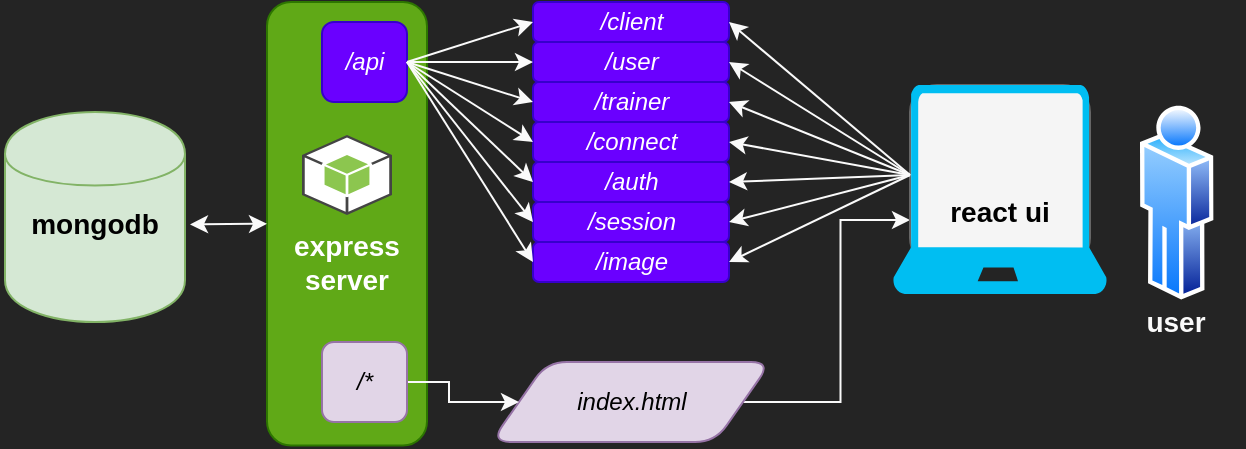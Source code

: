 <mxfile version="14.3.1" type="device"><diagram id="FLI0NoziqBEQvXrS5Zmn" name="Page-1"><mxGraphModel dx="694" dy="429" grid="0" gridSize="10" guides="1" tooltips="1" connect="1" arrows="1" fold="1" page="1" pageScale="1" pageWidth="850" pageHeight="1100" background="#242424" math="0" shadow="0"><root><mxCell id="0"/><mxCell id="1" parent="0"/><mxCell id="ibQHkrTtrVIRLrsM37KW-2" value="" style="shape=cylinder;whiteSpace=wrap;html=1;boundedLbl=1;backgroundOutline=1;fillColor=#d5e8d4;strokeColor=#82b366;" parent="1" vertex="1"><mxGeometry x="61.5" y="145" width="90" height="105" as="geometry"/></mxCell><mxCell id="GNkhTop0i5TEjKrxB6lH-10" style="edgeStyle=orthogonalEdgeStyle;rounded=0;orthogonalLoop=1;jettySize=auto;html=1;entryX=0;entryY=0.75;entryDx=0;entryDy=0;strokeColor=#FAFAFA;fontStyle=0" parent="1" source="ibQHkrTtrVIRLrsM37KW-3" target="ibQHkrTtrVIRLrsM37KW-13" edge="1"><mxGeometry relative="1" as="geometry"/></mxCell><mxCell id="ibQHkrTtrVIRLrsM37KW-3" value="index.html" style="shape=parallelogram;perimeter=parallelogramPerimeter;whiteSpace=wrap;html=1;fillColor=#e1d5e7;strokeColor=#9673a6;rounded=1;fontStyle=2" parent="1" vertex="1"><mxGeometry x="304.5" y="270" width="140" height="40" as="geometry"/></mxCell><mxCell id="ibQHkrTtrVIRLrsM37KW-8" value="" style="rounded=1;whiteSpace=wrap;html=1;fillColor=#60a917;strokeColor=#2D7600;fontColor=#ffffff;" parent="1" vertex="1"><mxGeometry x="192.5" y="90" width="80" height="221.75" as="geometry"/></mxCell><mxCell id="ibQHkrTtrVIRLrsM37KW-10" style="edgeStyle=orthogonalEdgeStyle;rounded=0;orthogonalLoop=1;jettySize=auto;html=1;entryX=0;entryY=0.5;entryDx=0;entryDy=0;strokeColor=#FAFAFA;" parent="1" source="ibQHkrTtrVIRLrsM37KW-9" target="ibQHkrTtrVIRLrsM37KW-3" edge="1"><mxGeometry relative="1" as="geometry"/></mxCell><mxCell id="ibQHkrTtrVIRLrsM37KW-9" value="/*" style="rounded=1;whiteSpace=wrap;html=1;fillColor=#e1d5e7;strokeColor=#9673a6;fontStyle=2" parent="1" vertex="1"><mxGeometry x="220" y="260" width="42.5" height="40" as="geometry"/></mxCell><mxCell id="ibQHkrTtrVIRLrsM37KW-11" value="/api" style="rounded=1;whiteSpace=wrap;html=1;fillColor=#6a00ff;strokeColor=#3700CC;fontColor=#ffffff;fontStyle=2" parent="1" vertex="1"><mxGeometry x="220" y="100" width="42.5" height="40" as="geometry"/></mxCell><mxCell id="ibQHkrTtrVIRLrsM37KW-13" value="" style="whiteSpace=wrap;html=1;aspect=fixed;rounded=1;fillColor=#f5f5f5;strokeColor=#666666;fontColor=#333333;" parent="1" vertex="1"><mxGeometry x="514" y="131.5" width="90" height="90" as="geometry"/></mxCell><mxCell id="ibQHkrTtrVIRLrsM37KW-19" value="/client" style="rounded=1;whiteSpace=wrap;html=1;fillColor=#6a00ff;strokeColor=#3700CC;fontColor=#ffffff;fontStyle=2" parent="1" vertex="1"><mxGeometry x="325.5" y="90" width="98" height="20" as="geometry"/></mxCell><mxCell id="ibQHkrTtrVIRLrsM37KW-20" value="/user" style="rounded=1;whiteSpace=wrap;html=1;fillColor=#6a00ff;strokeColor=#3700CC;fontColor=#ffffff;fontStyle=2" parent="1" vertex="1"><mxGeometry x="325.5" y="110" width="98" height="20" as="geometry"/></mxCell><mxCell id="ibQHkrTtrVIRLrsM37KW-21" value="/trainer" style="rounded=1;whiteSpace=wrap;html=1;fillColor=#6a00ff;strokeColor=#3700CC;fontColor=#ffffff;fontStyle=2" parent="1" vertex="1"><mxGeometry x="325.5" y="130" width="98" height="20" as="geometry"/></mxCell><mxCell id="ibQHkrTtrVIRLrsM37KW-22" value="/connect&lt;span style=&quot;font-family: &amp;quot;helvetica&amp;quot; , &amp;quot;arial&amp;quot; , sans-serif ; font-size: 0px ; white-space: nowrap&quot;&gt;%3CmxGraphModel%3E%3Croot%3E%3CmxCell%20id%3D%220%22%2F%3E%3CmxCell%20id%3D%221%22%20parent%3D%220%22%2F%3E%3CmxCell%20id%3D%222%22%20value%3D%22%2Fclient%22%20style%3D%22rounded%3D0%3BwhiteSpace%3Dwrap%3Bhtml%3D1%3B%22%20vertex%3D%221%22%20parent%3D%221%22%3E%3CmxGeometry%20x%3D%22182%22%20y%3D%22100%22%20width%3D%2298%22%20height%3D%2220%22%20as%3D%22geometry%22%2F%3E%3C%2FmxCell%3E%3C%2Froot%3E%3C%2FmxGraphModel%3E&lt;/span&gt;" style="rounded=1;whiteSpace=wrap;html=1;fillColor=#6a00ff;strokeColor=#3700CC;fontColor=#ffffff;fontStyle=2" parent="1" vertex="1"><mxGeometry x="325.5" y="150" width="98" height="20" as="geometry"/></mxCell><mxCell id="ibQHkrTtrVIRLrsM37KW-23" value="/auth" style="rounded=1;whiteSpace=wrap;html=1;fillColor=#6a00ff;strokeColor=#3700CC;fontColor=#ffffff;fontStyle=2" parent="1" vertex="1"><mxGeometry x="325.5" y="170" width="98" height="20" as="geometry"/></mxCell><mxCell id="ibQHkrTtrVIRLrsM37KW-24" value="/session" style="rounded=1;whiteSpace=wrap;html=1;fillColor=#6a00ff;strokeColor=#3700CC;fontColor=#ffffff;fontStyle=2" parent="1" vertex="1"><mxGeometry x="325.5" y="190" width="98" height="20" as="geometry"/></mxCell><mxCell id="ibQHkrTtrVIRLrsM37KW-25" value="/image" style="rounded=1;whiteSpace=wrap;html=1;fillColor=#6a00ff;strokeColor=#3700CC;fontColor=#ffffff;fontStyle=2" parent="1" vertex="1"><mxGeometry x="325.5" y="210" width="98" height="20" as="geometry"/></mxCell><mxCell id="ibQHkrTtrVIRLrsM37KW-34" value="" style="endArrow=classic;html=1;entryX=0;entryY=0.5;entryDx=0;entryDy=0;exitX=1;exitY=0.5;exitDx=0;exitDy=0;strokeColor=#FAFAFA;" parent="1" source="ibQHkrTtrVIRLrsM37KW-11" target="ibQHkrTtrVIRLrsM37KW-20" edge="1"><mxGeometry width="50" height="50" relative="1" as="geometry"><mxPoint x="262.5" y="200" as="sourcePoint"/><mxPoint x="262.5" y="140" as="targetPoint"/></mxGeometry></mxCell><mxCell id="ibQHkrTtrVIRLrsM37KW-35" value="" style="endArrow=classic;html=1;exitX=1;exitY=0.5;exitDx=0;exitDy=0;entryX=0;entryY=0.5;entryDx=0;entryDy=0;strokeColor=#FAFAFA;" parent="1" source="ibQHkrTtrVIRLrsM37KW-11" target="ibQHkrTtrVIRLrsM37KW-19" edge="1"><mxGeometry width="50" height="50" relative="1" as="geometry"><mxPoint x="275.5" y="170" as="sourcePoint"/><mxPoint x="272.5" y="120" as="targetPoint"/></mxGeometry></mxCell><mxCell id="ibQHkrTtrVIRLrsM37KW-36" value="" style="endArrow=classic;html=1;entryX=0;entryY=0.5;entryDx=0;entryDy=0;exitX=1;exitY=0.5;exitDx=0;exitDy=0;strokeColor=#FAFAFA;" parent="1" source="ibQHkrTtrVIRLrsM37KW-11" target="ibQHkrTtrVIRLrsM37KW-25" edge="1"><mxGeometry width="50" height="50" relative="1" as="geometry"><mxPoint x="262.5" y="200" as="sourcePoint"/><mxPoint x="192.5" y="470" as="targetPoint"/></mxGeometry></mxCell><mxCell id="ibQHkrTtrVIRLrsM37KW-37" value="" style="endArrow=classic;html=1;entryX=0;entryY=0.5;entryDx=0;entryDy=0;exitX=1;exitY=0.5;exitDx=0;exitDy=0;strokeColor=#FAFAFA;" parent="1" source="ibQHkrTtrVIRLrsM37KW-11" target="ibQHkrTtrVIRLrsM37KW-24" edge="1"><mxGeometry width="50" height="50" relative="1" as="geometry"><mxPoint x="142.5" y="520" as="sourcePoint"/><mxPoint x="192.5" y="470" as="targetPoint"/></mxGeometry></mxCell><mxCell id="ibQHkrTtrVIRLrsM37KW-38" value="" style="endArrow=classic;html=1;entryX=0;entryY=0.5;entryDx=0;entryDy=0;exitX=1;exitY=0.5;exitDx=0;exitDy=0;strokeColor=#FAFAFA;" parent="1" source="ibQHkrTtrVIRLrsM37KW-11" target="ibQHkrTtrVIRLrsM37KW-22" edge="1"><mxGeometry width="50" height="50" relative="1" as="geometry"><mxPoint x="262.5" y="200" as="sourcePoint"/><mxPoint x="192.5" y="470" as="targetPoint"/></mxGeometry></mxCell><mxCell id="ibQHkrTtrVIRLrsM37KW-39" value="" style="endArrow=classic;html=1;entryX=0;entryY=0.5;entryDx=0;entryDy=0;exitX=1;exitY=0.5;exitDx=0;exitDy=0;strokeColor=#FAFAFA;" parent="1" source="ibQHkrTtrVIRLrsM37KW-11" target="ibQHkrTtrVIRLrsM37KW-21" edge="1"><mxGeometry width="50" height="50" relative="1" as="geometry"><mxPoint x="262.5" y="200" as="sourcePoint"/><mxPoint x="322.5" y="160" as="targetPoint"/></mxGeometry></mxCell><mxCell id="GNkhTop0i5TEjKrxB6lH-1" value="" style="aspect=fixed;perimeter=ellipsePerimeter;html=1;align=center;shadow=0;dashed=0;spacingTop=3;image;image=img/lib/active_directory/user.svg;" parent="1" vertex="1"><mxGeometry x="629" y="140.56" width="36.8" height="99.44" as="geometry"/></mxCell><mxCell id="GNkhTop0i5TEjKrxB6lH-4" value="" style="endArrow=classic;html=1;entryX=0;entryY=0.5;entryDx=0;entryDy=0;exitX=1;exitY=0.5;exitDx=0;exitDy=0;strokeColor=#FAFAFA;" parent="1" source="ibQHkrTtrVIRLrsM37KW-11" target="ibQHkrTtrVIRLrsM37KW-23" edge="1"><mxGeometry width="50" height="50" relative="1" as="geometry"><mxPoint x="262.5" y="160" as="sourcePoint"/><mxPoint x="342.5" y="190" as="targetPoint"/></mxGeometry></mxCell><mxCell id="GNkhTop0i5TEjKrxB6lH-26" value="" style="endArrow=classic;html=1;exitX=0;exitY=0.5;exitDx=0;exitDy=0;entryX=1;entryY=0.5;entryDx=0;entryDy=0;strokeColor=#FAFAFA;" parent="1" source="ibQHkrTtrVIRLrsM37KW-13" target="ibQHkrTtrVIRLrsM37KW-19" edge="1"><mxGeometry width="50" height="50" relative="1" as="geometry"><mxPoint x="322.5" y="250" as="sourcePoint"/><mxPoint x="462.5" y="160" as="targetPoint"/></mxGeometry></mxCell><mxCell id="GNkhTop0i5TEjKrxB6lH-27" value="" style="endArrow=classic;html=1;entryX=1;entryY=0.5;entryDx=0;entryDy=0;exitX=0;exitY=0.5;exitDx=0;exitDy=0;strokeColor=#FAFAFA;" parent="1" source="ibQHkrTtrVIRLrsM37KW-13" target="ibQHkrTtrVIRLrsM37KW-20" edge="1"><mxGeometry width="50" height="50" relative="1" as="geometry"><mxPoint x="292.5" y="180" as="sourcePoint"/><mxPoint x="342.5" y="130" as="targetPoint"/></mxGeometry></mxCell><mxCell id="GNkhTop0i5TEjKrxB6lH-28" value="" style="endArrow=classic;html=1;entryX=1;entryY=0.5;entryDx=0;entryDy=0;exitX=0;exitY=0.5;exitDx=0;exitDy=0;strokeColor=#FAFAFA;" parent="1" source="ibQHkrTtrVIRLrsM37KW-13" target="ibQHkrTtrVIRLrsM37KW-21" edge="1"><mxGeometry width="50" height="50" relative="1" as="geometry"><mxPoint x="292.5" y="180" as="sourcePoint"/><mxPoint x="342.5" y="130" as="targetPoint"/></mxGeometry></mxCell><mxCell id="GNkhTop0i5TEjKrxB6lH-29" value="" style="endArrow=classic;html=1;entryX=1;entryY=0.5;entryDx=0;entryDy=0;exitX=0;exitY=0.5;exitDx=0;exitDy=0;strokeColor=#FAFAFA;" parent="1" source="ibQHkrTtrVIRLrsM37KW-13" target="ibQHkrTtrVIRLrsM37KW-22" edge="1"><mxGeometry width="50" height="50" relative="1" as="geometry"><mxPoint x="292.5" y="180" as="sourcePoint"/><mxPoint x="342.5" y="130" as="targetPoint"/></mxGeometry></mxCell><mxCell id="GNkhTop0i5TEjKrxB6lH-30" value="" style="endArrow=classic;html=1;entryX=1;entryY=0.5;entryDx=0;entryDy=0;exitX=0;exitY=0.5;exitDx=0;exitDy=0;strokeColor=#FAFAFA;" parent="1" source="ibQHkrTtrVIRLrsM37KW-13" target="ibQHkrTtrVIRLrsM37KW-23" edge="1"><mxGeometry width="50" height="50" relative="1" as="geometry"><mxPoint x="292.5" y="180" as="sourcePoint"/><mxPoint x="342.5" y="130" as="targetPoint"/></mxGeometry></mxCell><mxCell id="GNkhTop0i5TEjKrxB6lH-31" value="" style="endArrow=classic;html=1;entryX=1;entryY=0.5;entryDx=0;entryDy=0;exitX=0;exitY=0.5;exitDx=0;exitDy=0;strokeColor=#FAFAFA;" parent="1" source="ibQHkrTtrVIRLrsM37KW-13" target="ibQHkrTtrVIRLrsM37KW-24" edge="1"><mxGeometry width="50" height="50" relative="1" as="geometry"><mxPoint x="292.5" y="180" as="sourcePoint"/><mxPoint x="342.5" y="130" as="targetPoint"/></mxGeometry></mxCell><mxCell id="GNkhTop0i5TEjKrxB6lH-32" value="" style="endArrow=classic;html=1;entryX=1;entryY=0.5;entryDx=0;entryDy=0;exitX=0;exitY=0.5;exitDx=0;exitDy=0;strokeColor=#FAFAFA;" parent="1" source="ibQHkrTtrVIRLrsM37KW-13" target="ibQHkrTtrVIRLrsM37KW-25" edge="1"><mxGeometry width="50" height="50" relative="1" as="geometry"><mxPoint x="292.5" y="180" as="sourcePoint"/><mxPoint x="342.5" y="130" as="targetPoint"/></mxGeometry></mxCell><mxCell id="oBqyLSV73Wz5-jYxNjgv-4" value="" style="shape=image;html=1;verticalAlign=top;verticalLabelPosition=bottom;labelBackgroundColor=#ffffff;imageAspect=0;aspect=fixed;image=https://cdn4.iconfinder.com/data/icons/logos-3/600/React.js_logo-128.png" parent="1" vertex="1"><mxGeometry x="538.87" y="144.75" width="40.25" height="40.25" as="geometry"/></mxCell><mxCell id="oBqyLSV73Wz5-jYxNjgv-5" value="" style="outlineConnect=0;dashed=0;verticalLabelPosition=bottom;verticalAlign=top;align=center;html=1;shape=mxgraph.aws3.android;fillColor=#8CC64F;gradientColor=none;" parent="1" vertex="1"><mxGeometry x="210" y="156.5" width="45" height="40" as="geometry"/></mxCell><mxCell id="oBqyLSV73Wz5-jYxNjgv-8" value="&lt;font style=&quot;font-size: 14px&quot;&gt;&lt;b&gt;user&lt;/b&gt;&lt;/font&gt;" style="text;html=1;strokeColor=none;fillColor=none;align=center;verticalAlign=middle;whiteSpace=wrap;rounded=0;fontColor=#FAFAFA;" parent="1" vertex="1"><mxGeometry x="614.2" y="240" width="66.4" height="20" as="geometry"/></mxCell><mxCell id="oBqyLSV73Wz5-jYxNjgv-10" value="&lt;b&gt;&lt;font style=&quot;font-size: 14px&quot;&gt;react ui&lt;/font&gt;&lt;/b&gt;" style="text;html=1;strokeColor=none;fillColor=none;align=center;verticalAlign=middle;whiteSpace=wrap;rounded=0;" parent="1" vertex="1"><mxGeometry x="529" y="185" width="60" height="20" as="geometry"/></mxCell><mxCell id="oBqyLSV73Wz5-jYxNjgv-11" value="&lt;b style=&quot;font-size: 14px&quot;&gt;mongodb&lt;/b&gt;" style="text;html=1;strokeColor=none;fillColor=none;align=center;verticalAlign=middle;whiteSpace=wrap;rounded=0;" parent="1" vertex="1"><mxGeometry x="59" y="191.24" width="95" height="20" as="geometry"/></mxCell><mxCell id="oBqyLSV73Wz5-jYxNjgv-13" value="&lt;span style=&quot;color: rgb(255, 255, 255); font-size: 14px;&quot;&gt;express server&lt;/span&gt;" style="text;html=1;strokeColor=none;fillColor=none;align=center;verticalAlign=middle;whiteSpace=wrap;rounded=0;fontSize=14;fontStyle=1" parent="1" vertex="1"><mxGeometry x="200" y="200" width="65" height="40" as="geometry"/></mxCell><mxCell id="1nsjWtXutUzwrCfuSAug-2" value="" style="verticalLabelPosition=bottom;html=1;verticalAlign=top;align=center;strokeColor=none;fillColor=#00BEF2;shape=mxgraph.azure.laptop;pointerEvents=1;fontColor=#FAFAFA;" vertex="1" parent="1"><mxGeometry x="505.49" y="131.5" width="107" height="104.5" as="geometry"/></mxCell><mxCell id="1nsjWtXutUzwrCfuSAug-5" value="" style="endArrow=classic;startArrow=classic;html=1;strokeColor=#FAFAFA;fontColor=#FAFAFA;entryX=0;entryY=0.5;entryDx=0;entryDy=0;exitX=1;exitY=0.5;exitDx=0;exitDy=0;strokeWidth=1;" edge="1" parent="1" source="oBqyLSV73Wz5-jYxNjgv-11" target="ibQHkrTtrVIRLrsM37KW-8"><mxGeometry width="50" height="50" relative="1" as="geometry"><mxPoint x="398" y="344" as="sourcePoint"/><mxPoint x="448" y="294" as="targetPoint"/></mxGeometry></mxCell></root></mxGraphModel></diagram></mxfile>
